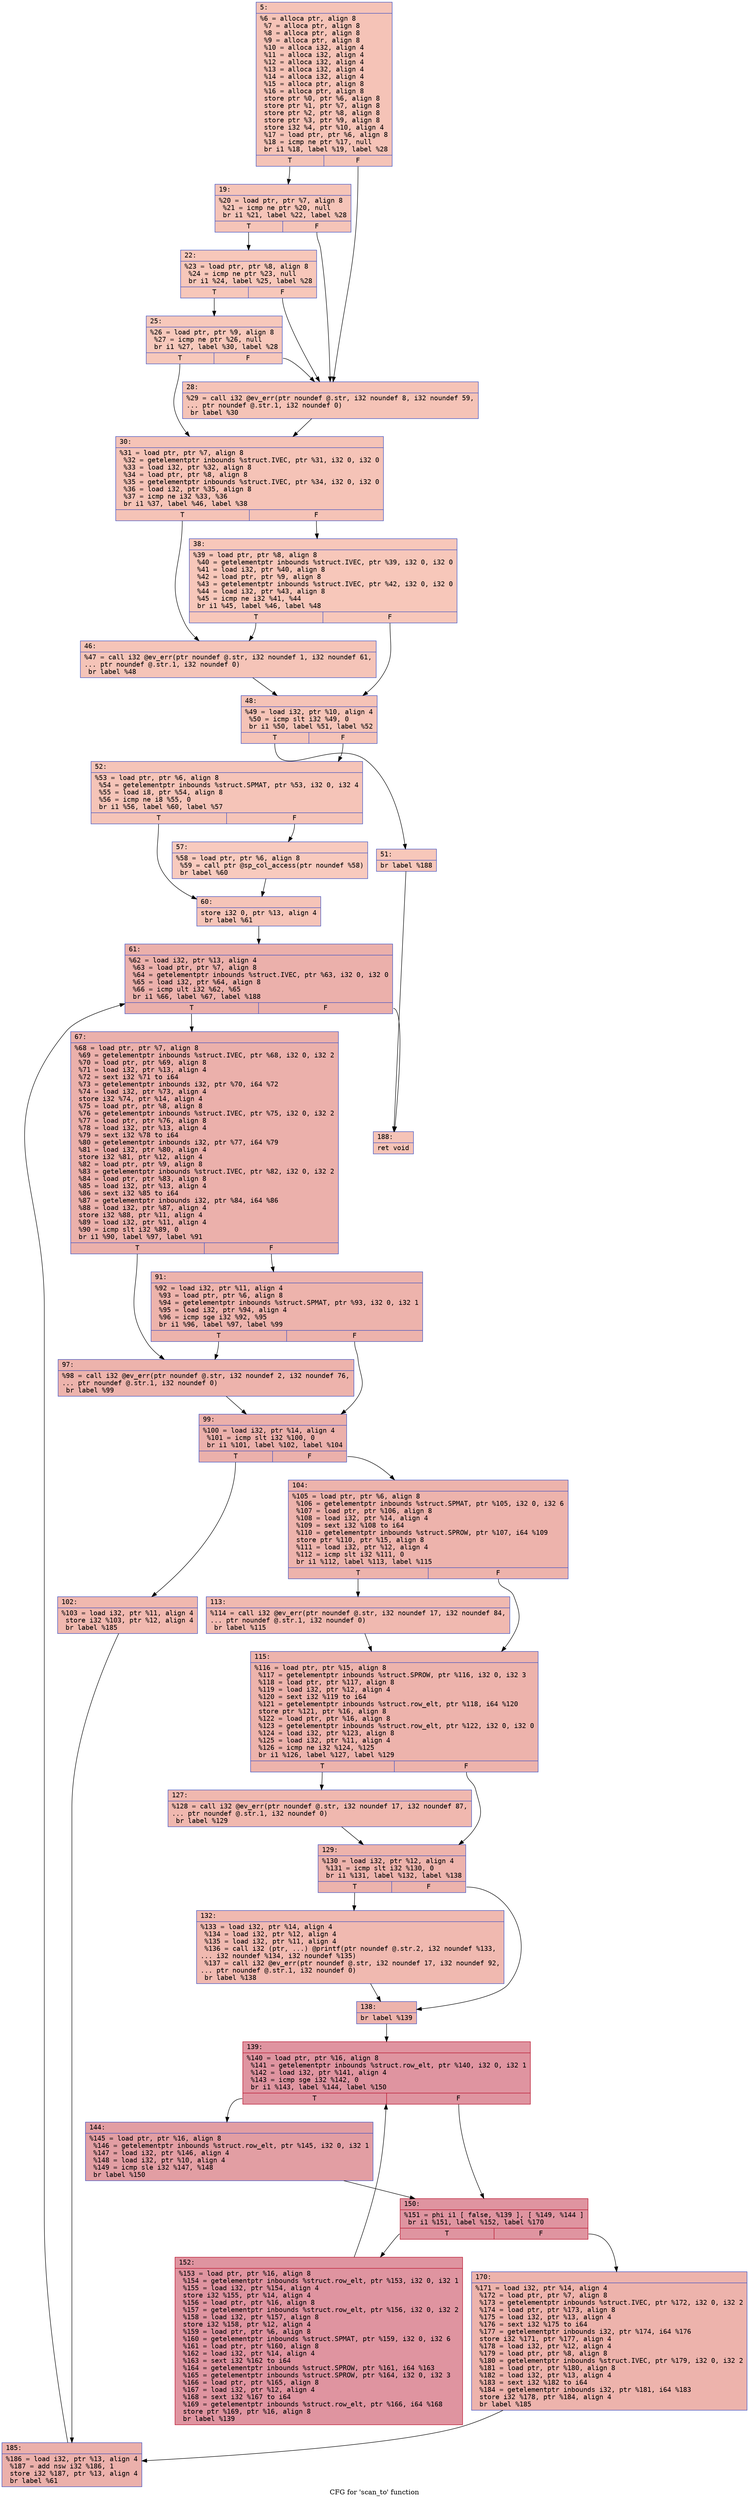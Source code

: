digraph "CFG for 'scan_to' function" {
	label="CFG for 'scan_to' function";

	Node0x600003151ef0 [shape=record,color="#3d50c3ff", style=filled, fillcolor="#e8765c70" fontname="Courier",label="{5:\l|  %6 = alloca ptr, align 8\l  %7 = alloca ptr, align 8\l  %8 = alloca ptr, align 8\l  %9 = alloca ptr, align 8\l  %10 = alloca i32, align 4\l  %11 = alloca i32, align 4\l  %12 = alloca i32, align 4\l  %13 = alloca i32, align 4\l  %14 = alloca i32, align 4\l  %15 = alloca ptr, align 8\l  %16 = alloca ptr, align 8\l  store ptr %0, ptr %6, align 8\l  store ptr %1, ptr %7, align 8\l  store ptr %2, ptr %8, align 8\l  store ptr %3, ptr %9, align 8\l  store i32 %4, ptr %10, align 4\l  %17 = load ptr, ptr %6, align 8\l  %18 = icmp ne ptr %17, null\l  br i1 %18, label %19, label %28\l|{<s0>T|<s1>F}}"];
	Node0x600003151ef0:s0 -> Node0x600003151f40[tooltip="5 -> 19\nProbability 62.50%" ];
	Node0x600003151ef0:s1 -> Node0x600003152030[tooltip="5 -> 28\nProbability 37.50%" ];
	Node0x600003151f40 [shape=record,color="#3d50c3ff", style=filled, fillcolor="#e97a5f70" fontname="Courier",label="{19:\l|  %20 = load ptr, ptr %7, align 8\l  %21 = icmp ne ptr %20, null\l  br i1 %21, label %22, label %28\l|{<s0>T|<s1>F}}"];
	Node0x600003151f40:s0 -> Node0x600003151f90[tooltip="19 -> 22\nProbability 62.50%" ];
	Node0x600003151f40:s1 -> Node0x600003152030[tooltip="19 -> 28\nProbability 37.50%" ];
	Node0x600003151f90 [shape=record,color="#3d50c3ff", style=filled, fillcolor="#ec7f6370" fontname="Courier",label="{22:\l|  %23 = load ptr, ptr %8, align 8\l  %24 = icmp ne ptr %23, null\l  br i1 %24, label %25, label %28\l|{<s0>T|<s1>F}}"];
	Node0x600003151f90:s0 -> Node0x600003151fe0[tooltip="22 -> 25\nProbability 62.50%" ];
	Node0x600003151f90:s1 -> Node0x600003152030[tooltip="22 -> 28\nProbability 37.50%" ];
	Node0x600003151fe0 [shape=record,color="#3d50c3ff", style=filled, fillcolor="#ed836670" fontname="Courier",label="{25:\l|  %26 = load ptr, ptr %9, align 8\l  %27 = icmp ne ptr %26, null\l  br i1 %27, label %30, label %28\l|{<s0>T|<s1>F}}"];
	Node0x600003151fe0:s0 -> Node0x600003152080[tooltip="25 -> 30\nProbability 62.50%" ];
	Node0x600003151fe0:s1 -> Node0x600003152030[tooltip="25 -> 28\nProbability 37.50%" ];
	Node0x600003152030 [shape=record,color="#3d50c3ff", style=filled, fillcolor="#e8765c70" fontname="Courier",label="{28:\l|  %29 = call i32 @ev_err(ptr noundef @.str, i32 noundef 8, i32 noundef 59,\l... ptr noundef @.str.1, i32 noundef 0)\l  br label %30\l}"];
	Node0x600003152030 -> Node0x600003152080[tooltip="28 -> 30\nProbability 100.00%" ];
	Node0x600003152080 [shape=record,color="#3d50c3ff", style=filled, fillcolor="#e8765c70" fontname="Courier",label="{30:\l|  %31 = load ptr, ptr %7, align 8\l  %32 = getelementptr inbounds %struct.IVEC, ptr %31, i32 0, i32 0\l  %33 = load i32, ptr %32, align 8\l  %34 = load ptr, ptr %8, align 8\l  %35 = getelementptr inbounds %struct.IVEC, ptr %34, i32 0, i32 0\l  %36 = load i32, ptr %35, align 8\l  %37 = icmp ne i32 %33, %36\l  br i1 %37, label %46, label %38\l|{<s0>T|<s1>F}}"];
	Node0x600003152080:s0 -> Node0x600003152120[tooltip="30 -> 46\nProbability 50.00%" ];
	Node0x600003152080:s1 -> Node0x6000031520d0[tooltip="30 -> 38\nProbability 50.00%" ];
	Node0x6000031520d0 [shape=record,color="#3d50c3ff", style=filled, fillcolor="#ec7f6370" fontname="Courier",label="{38:\l|  %39 = load ptr, ptr %8, align 8\l  %40 = getelementptr inbounds %struct.IVEC, ptr %39, i32 0, i32 0\l  %41 = load i32, ptr %40, align 8\l  %42 = load ptr, ptr %9, align 8\l  %43 = getelementptr inbounds %struct.IVEC, ptr %42, i32 0, i32 0\l  %44 = load i32, ptr %43, align 8\l  %45 = icmp ne i32 %41, %44\l  br i1 %45, label %46, label %48\l|{<s0>T|<s1>F}}"];
	Node0x6000031520d0:s0 -> Node0x600003152120[tooltip="38 -> 46\nProbability 50.00%" ];
	Node0x6000031520d0:s1 -> Node0x600003152170[tooltip="38 -> 48\nProbability 50.00%" ];
	Node0x600003152120 [shape=record,color="#3d50c3ff", style=filled, fillcolor="#e97a5f70" fontname="Courier",label="{46:\l|  %47 = call i32 @ev_err(ptr noundef @.str, i32 noundef 1, i32 noundef 61,\l... ptr noundef @.str.1, i32 noundef 0)\l  br label %48\l}"];
	Node0x600003152120 -> Node0x600003152170[tooltip="46 -> 48\nProbability 100.00%" ];
	Node0x600003152170 [shape=record,color="#3d50c3ff", style=filled, fillcolor="#e8765c70" fontname="Courier",label="{48:\l|  %49 = load i32, ptr %10, align 4\l  %50 = icmp slt i32 %49, 0\l  br i1 %50, label %51, label %52\l|{<s0>T|<s1>F}}"];
	Node0x600003152170:s0 -> Node0x6000031521c0[tooltip="48 -> 51\nProbability 37.50%" ];
	Node0x600003152170:s1 -> Node0x600003152210[tooltip="48 -> 52\nProbability 62.50%" ];
	Node0x6000031521c0 [shape=record,color="#3d50c3ff", style=filled, fillcolor="#ec7f6370" fontname="Courier",label="{51:\l|  br label %188\l}"];
	Node0x6000031521c0 -> Node0x6000031528f0[tooltip="51 -> 188\nProbability 100.00%" ];
	Node0x600003152210 [shape=record,color="#3d50c3ff", style=filled, fillcolor="#e97a5f70" fontname="Courier",label="{52:\l|  %53 = load ptr, ptr %6, align 8\l  %54 = getelementptr inbounds %struct.SPMAT, ptr %53, i32 0, i32 4\l  %55 = load i8, ptr %54, align 8\l  %56 = icmp ne i8 %55, 0\l  br i1 %56, label %60, label %57\l|{<s0>T|<s1>F}}"];
	Node0x600003152210:s0 -> Node0x6000031522b0[tooltip="52 -> 60\nProbability 62.50%" ];
	Node0x600003152210:s1 -> Node0x600003152260[tooltip="52 -> 57\nProbability 37.50%" ];
	Node0x600003152260 [shape=record,color="#3d50c3ff", style=filled, fillcolor="#ef886b70" fontname="Courier",label="{57:\l|  %58 = load ptr, ptr %6, align 8\l  %59 = call ptr @sp_col_access(ptr noundef %58)\l  br label %60\l}"];
	Node0x600003152260 -> Node0x6000031522b0[tooltip="57 -> 60\nProbability 100.00%" ];
	Node0x6000031522b0 [shape=record,color="#3d50c3ff", style=filled, fillcolor="#e97a5f70" fontname="Courier",label="{60:\l|  store i32 0, ptr %13, align 4\l  br label %61\l}"];
	Node0x6000031522b0 -> Node0x600003152300[tooltip="60 -> 61\nProbability 100.00%" ];
	Node0x600003152300 [shape=record,color="#3d50c3ff", style=filled, fillcolor="#d24b4070" fontname="Courier",label="{61:\l|  %62 = load i32, ptr %13, align 4\l  %63 = load ptr, ptr %7, align 8\l  %64 = getelementptr inbounds %struct.IVEC, ptr %63, i32 0, i32 0\l  %65 = load i32, ptr %64, align 8\l  %66 = icmp ult i32 %62, %65\l  br i1 %66, label %67, label %188\l|{<s0>T|<s1>F}}"];
	Node0x600003152300:s0 -> Node0x600003152350[tooltip="61 -> 67\nProbability 96.88%" ];
	Node0x600003152300:s1 -> Node0x6000031528f0[tooltip="61 -> 188\nProbability 3.12%" ];
	Node0x600003152350 [shape=record,color="#3d50c3ff", style=filled, fillcolor="#d24b4070" fontname="Courier",label="{67:\l|  %68 = load ptr, ptr %7, align 8\l  %69 = getelementptr inbounds %struct.IVEC, ptr %68, i32 0, i32 2\l  %70 = load ptr, ptr %69, align 8\l  %71 = load i32, ptr %13, align 4\l  %72 = sext i32 %71 to i64\l  %73 = getelementptr inbounds i32, ptr %70, i64 %72\l  %74 = load i32, ptr %73, align 4\l  store i32 %74, ptr %14, align 4\l  %75 = load ptr, ptr %8, align 8\l  %76 = getelementptr inbounds %struct.IVEC, ptr %75, i32 0, i32 2\l  %77 = load ptr, ptr %76, align 8\l  %78 = load i32, ptr %13, align 4\l  %79 = sext i32 %78 to i64\l  %80 = getelementptr inbounds i32, ptr %77, i64 %79\l  %81 = load i32, ptr %80, align 4\l  store i32 %81, ptr %12, align 4\l  %82 = load ptr, ptr %9, align 8\l  %83 = getelementptr inbounds %struct.IVEC, ptr %82, i32 0, i32 2\l  %84 = load ptr, ptr %83, align 8\l  %85 = load i32, ptr %13, align 4\l  %86 = sext i32 %85 to i64\l  %87 = getelementptr inbounds i32, ptr %84, i64 %86\l  %88 = load i32, ptr %87, align 4\l  store i32 %88, ptr %11, align 4\l  %89 = load i32, ptr %11, align 4\l  %90 = icmp slt i32 %89, 0\l  br i1 %90, label %97, label %91\l|{<s0>T|<s1>F}}"];
	Node0x600003152350:s0 -> Node0x6000031523f0[tooltip="67 -> 97\nProbability 37.50%" ];
	Node0x600003152350:s1 -> Node0x6000031523a0[tooltip="67 -> 91\nProbability 62.50%" ];
	Node0x6000031523a0 [shape=record,color="#3d50c3ff", style=filled, fillcolor="#d6524470" fontname="Courier",label="{91:\l|  %92 = load i32, ptr %11, align 4\l  %93 = load ptr, ptr %6, align 8\l  %94 = getelementptr inbounds %struct.SPMAT, ptr %93, i32 0, i32 1\l  %95 = load i32, ptr %94, align 4\l  %96 = icmp sge i32 %92, %95\l  br i1 %96, label %97, label %99\l|{<s0>T|<s1>F}}"];
	Node0x6000031523a0:s0 -> Node0x6000031523f0[tooltip="91 -> 97\nProbability 50.00%" ];
	Node0x6000031523a0:s1 -> Node0x600003152440[tooltip="91 -> 99\nProbability 50.00%" ];
	Node0x6000031523f0 [shape=record,color="#3d50c3ff", style=filled, fillcolor="#d6524470" fontname="Courier",label="{97:\l|  %98 = call i32 @ev_err(ptr noundef @.str, i32 noundef 2, i32 noundef 76,\l... ptr noundef @.str.1, i32 noundef 0)\l  br label %99\l}"];
	Node0x6000031523f0 -> Node0x600003152440[tooltip="97 -> 99\nProbability 100.00%" ];
	Node0x600003152440 [shape=record,color="#3d50c3ff", style=filled, fillcolor="#d24b4070" fontname="Courier",label="{99:\l|  %100 = load i32, ptr %14, align 4\l  %101 = icmp slt i32 %100, 0\l  br i1 %101, label %102, label %104\l|{<s0>T|<s1>F}}"];
	Node0x600003152440:s0 -> Node0x600003152490[tooltip="99 -> 102\nProbability 37.50%" ];
	Node0x600003152440:s1 -> Node0x6000031524e0[tooltip="99 -> 104\nProbability 62.50%" ];
	Node0x600003152490 [shape=record,color="#3d50c3ff", style=filled, fillcolor="#dc5d4a70" fontname="Courier",label="{102:\l|  %103 = load i32, ptr %11, align 4\l  store i32 %103, ptr %12, align 4\l  br label %185\l}"];
	Node0x600003152490 -> Node0x6000031528a0[tooltip="102 -> 185\nProbability 100.00%" ];
	Node0x6000031524e0 [shape=record,color="#3d50c3ff", style=filled, fillcolor="#d6524470" fontname="Courier",label="{104:\l|  %105 = load ptr, ptr %6, align 8\l  %106 = getelementptr inbounds %struct.SPMAT, ptr %105, i32 0, i32 6\l  %107 = load ptr, ptr %106, align 8\l  %108 = load i32, ptr %14, align 4\l  %109 = sext i32 %108 to i64\l  %110 = getelementptr inbounds %struct.SPROW, ptr %107, i64 %109\l  store ptr %110, ptr %15, align 8\l  %111 = load i32, ptr %12, align 4\l  %112 = icmp slt i32 %111, 0\l  br i1 %112, label %113, label %115\l|{<s0>T|<s1>F}}"];
	Node0x6000031524e0:s0 -> Node0x600003152530[tooltip="104 -> 113\nProbability 37.50%" ];
	Node0x6000031524e0:s1 -> Node0x600003152580[tooltip="104 -> 115\nProbability 62.50%" ];
	Node0x600003152530 [shape=record,color="#3d50c3ff", style=filled, fillcolor="#de614d70" fontname="Courier",label="{113:\l|  %114 = call i32 @ev_err(ptr noundef @.str, i32 noundef 17, i32 noundef 84,\l... ptr noundef @.str.1, i32 noundef 0)\l  br label %115\l}"];
	Node0x600003152530 -> Node0x600003152580[tooltip="113 -> 115\nProbability 100.00%" ];
	Node0x600003152580 [shape=record,color="#3d50c3ff", style=filled, fillcolor="#d6524470" fontname="Courier",label="{115:\l|  %116 = load ptr, ptr %15, align 8\l  %117 = getelementptr inbounds %struct.SPROW, ptr %116, i32 0, i32 3\l  %118 = load ptr, ptr %117, align 8\l  %119 = load i32, ptr %12, align 4\l  %120 = sext i32 %119 to i64\l  %121 = getelementptr inbounds %struct.row_elt, ptr %118, i64 %120\l  store ptr %121, ptr %16, align 8\l  %122 = load ptr, ptr %16, align 8\l  %123 = getelementptr inbounds %struct.row_elt, ptr %122, i32 0, i32 0\l  %124 = load i32, ptr %123, align 8\l  %125 = load i32, ptr %11, align 4\l  %126 = icmp ne i32 %124, %125\l  br i1 %126, label %127, label %129\l|{<s0>T|<s1>F}}"];
	Node0x600003152580:s0 -> Node0x6000031525d0[tooltip="115 -> 127\nProbability 50.00%" ];
	Node0x600003152580:s1 -> Node0x600003152620[tooltip="115 -> 129\nProbability 50.00%" ];
	Node0x6000031525d0 [shape=record,color="#3d50c3ff", style=filled, fillcolor="#dc5d4a70" fontname="Courier",label="{127:\l|  %128 = call i32 @ev_err(ptr noundef @.str, i32 noundef 17, i32 noundef 87,\l... ptr noundef @.str.1, i32 noundef 0)\l  br label %129\l}"];
	Node0x6000031525d0 -> Node0x600003152620[tooltip="127 -> 129\nProbability 100.00%" ];
	Node0x600003152620 [shape=record,color="#3d50c3ff", style=filled, fillcolor="#d6524470" fontname="Courier",label="{129:\l|  %130 = load i32, ptr %12, align 4\l  %131 = icmp slt i32 %130, 0\l  br i1 %131, label %132, label %138\l|{<s0>T|<s1>F}}"];
	Node0x600003152620:s0 -> Node0x600003152670[tooltip="129 -> 132\nProbability 37.50%" ];
	Node0x600003152620:s1 -> Node0x6000031526c0[tooltip="129 -> 138\nProbability 62.50%" ];
	Node0x600003152670 [shape=record,color="#3d50c3ff", style=filled, fillcolor="#de614d70" fontname="Courier",label="{132:\l|  %133 = load i32, ptr %14, align 4\l  %134 = load i32, ptr %12, align 4\l  %135 = load i32, ptr %11, align 4\l  %136 = call i32 (ptr, ...) @printf(ptr noundef @.str.2, i32 noundef %133,\l... i32 noundef %134, i32 noundef %135)\l  %137 = call i32 @ev_err(ptr noundef @.str, i32 noundef 17, i32 noundef 92,\l... ptr noundef @.str.1, i32 noundef 0)\l  br label %138\l}"];
	Node0x600003152670 -> Node0x6000031526c0[tooltip="132 -> 138\nProbability 100.00%" ];
	Node0x6000031526c0 [shape=record,color="#3d50c3ff", style=filled, fillcolor="#d6524470" fontname="Courier",label="{138:\l|  br label %139\l}"];
	Node0x6000031526c0 -> Node0x600003152710[tooltip="138 -> 139\nProbability 100.00%" ];
	Node0x600003152710 [shape=record,color="#b70d28ff", style=filled, fillcolor="#b70d2870" fontname="Courier",label="{139:\l|  %140 = load ptr, ptr %16, align 8\l  %141 = getelementptr inbounds %struct.row_elt, ptr %140, i32 0, i32 1\l  %142 = load i32, ptr %141, align 4\l  %143 = icmp sge i32 %142, 0\l  br i1 %143, label %144, label %150\l|{<s0>T|<s1>F}}"];
	Node0x600003152710:s0 -> Node0x600003152760[tooltip="139 -> 144\nProbability 50.00%" ];
	Node0x600003152710:s1 -> Node0x6000031527b0[tooltip="139 -> 150\nProbability 50.00%" ];
	Node0x600003152760 [shape=record,color="#3d50c3ff", style=filled, fillcolor="#be242e70" fontname="Courier",label="{144:\l|  %145 = load ptr, ptr %16, align 8\l  %146 = getelementptr inbounds %struct.row_elt, ptr %145, i32 0, i32 1\l  %147 = load i32, ptr %146, align 4\l  %148 = load i32, ptr %10, align 4\l  %149 = icmp sle i32 %147, %148\l  br label %150\l}"];
	Node0x600003152760 -> Node0x6000031527b0[tooltip="144 -> 150\nProbability 100.00%" ];
	Node0x6000031527b0 [shape=record,color="#b70d28ff", style=filled, fillcolor="#b70d2870" fontname="Courier",label="{150:\l|  %151 = phi i1 [ false, %139 ], [ %149, %144 ]\l  br i1 %151, label %152, label %170\l|{<s0>T|<s1>F}}"];
	Node0x6000031527b0:s0 -> Node0x600003152800[tooltip="150 -> 152\nProbability 96.88%" ];
	Node0x6000031527b0:s1 -> Node0x600003152850[tooltip="150 -> 170\nProbability 3.12%" ];
	Node0x600003152800 [shape=record,color="#b70d28ff", style=filled, fillcolor="#b70d2870" fontname="Courier",label="{152:\l|  %153 = load ptr, ptr %16, align 8\l  %154 = getelementptr inbounds %struct.row_elt, ptr %153, i32 0, i32 1\l  %155 = load i32, ptr %154, align 4\l  store i32 %155, ptr %14, align 4\l  %156 = load ptr, ptr %16, align 8\l  %157 = getelementptr inbounds %struct.row_elt, ptr %156, i32 0, i32 2\l  %158 = load i32, ptr %157, align 8\l  store i32 %158, ptr %12, align 4\l  %159 = load ptr, ptr %6, align 8\l  %160 = getelementptr inbounds %struct.SPMAT, ptr %159, i32 0, i32 6\l  %161 = load ptr, ptr %160, align 8\l  %162 = load i32, ptr %14, align 4\l  %163 = sext i32 %162 to i64\l  %164 = getelementptr inbounds %struct.SPROW, ptr %161, i64 %163\l  %165 = getelementptr inbounds %struct.SPROW, ptr %164, i32 0, i32 3\l  %166 = load ptr, ptr %165, align 8\l  %167 = load i32, ptr %12, align 4\l  %168 = sext i32 %167 to i64\l  %169 = getelementptr inbounds %struct.row_elt, ptr %166, i64 %168\l  store ptr %169, ptr %16, align 8\l  br label %139\l}"];
	Node0x600003152800 -> Node0x600003152710[tooltip="152 -> 139\nProbability 100.00%" ];
	Node0x600003152850 [shape=record,color="#3d50c3ff", style=filled, fillcolor="#d6524470" fontname="Courier",label="{170:\l|  %171 = load i32, ptr %14, align 4\l  %172 = load ptr, ptr %7, align 8\l  %173 = getelementptr inbounds %struct.IVEC, ptr %172, i32 0, i32 2\l  %174 = load ptr, ptr %173, align 8\l  %175 = load i32, ptr %13, align 4\l  %176 = sext i32 %175 to i64\l  %177 = getelementptr inbounds i32, ptr %174, i64 %176\l  store i32 %171, ptr %177, align 4\l  %178 = load i32, ptr %12, align 4\l  %179 = load ptr, ptr %8, align 8\l  %180 = getelementptr inbounds %struct.IVEC, ptr %179, i32 0, i32 2\l  %181 = load ptr, ptr %180, align 8\l  %182 = load i32, ptr %13, align 4\l  %183 = sext i32 %182 to i64\l  %184 = getelementptr inbounds i32, ptr %181, i64 %183\l  store i32 %178, ptr %184, align 4\l  br label %185\l}"];
	Node0x600003152850 -> Node0x6000031528a0[tooltip="170 -> 185\nProbability 100.00%" ];
	Node0x6000031528a0 [shape=record,color="#3d50c3ff", style=filled, fillcolor="#d24b4070" fontname="Courier",label="{185:\l|  %186 = load i32, ptr %13, align 4\l  %187 = add nsw i32 %186, 1\l  store i32 %187, ptr %13, align 4\l  br label %61\l}"];
	Node0x6000031528a0 -> Node0x600003152300[tooltip="185 -> 61\nProbability 100.00%" ];
	Node0x6000031528f0 [shape=record,color="#3d50c3ff", style=filled, fillcolor="#e8765c70" fontname="Courier",label="{188:\l|  ret void\l}"];
}
